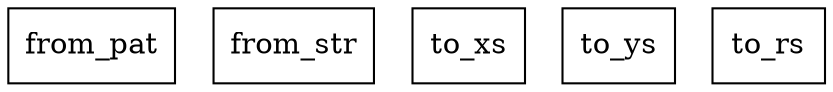 digraph {
    graph [rankdir=TB
          ,bgcolor=transparent];
    node [shape=box
         ,fillcolor=white
         ,style=filled];
    0 [label=<from_pat>];
    1 [label=<from_str>];
    2 [label=<to_xs>];
    3 [label=<to_ys>];
    4 [label=<to_rs>];
}